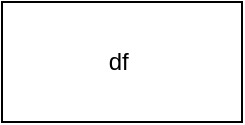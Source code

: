 <mxfile version="14.7.3" type="github"><diagram id="fVxLJua_dyBSq2ZI4mjb" name="Page-1"><mxGraphModel dx="1186" dy="669" grid="1" gridSize="10" guides="1" tooltips="1" connect="1" arrows="1" fold="1" page="1" pageScale="1" pageWidth="827" pageHeight="1169" math="0" shadow="0"><root><mxCell id="0"/><mxCell id="1" parent="0"/><mxCell id="t4CRpACKDNF8BFVS7Xo_-1" value="df&amp;nbsp;" style="rounded=0;whiteSpace=wrap;html=1;" vertex="1" parent="1"><mxGeometry x="130" y="150" width="120" height="60" as="geometry"/></mxCell></root></mxGraphModel></diagram></mxfile>